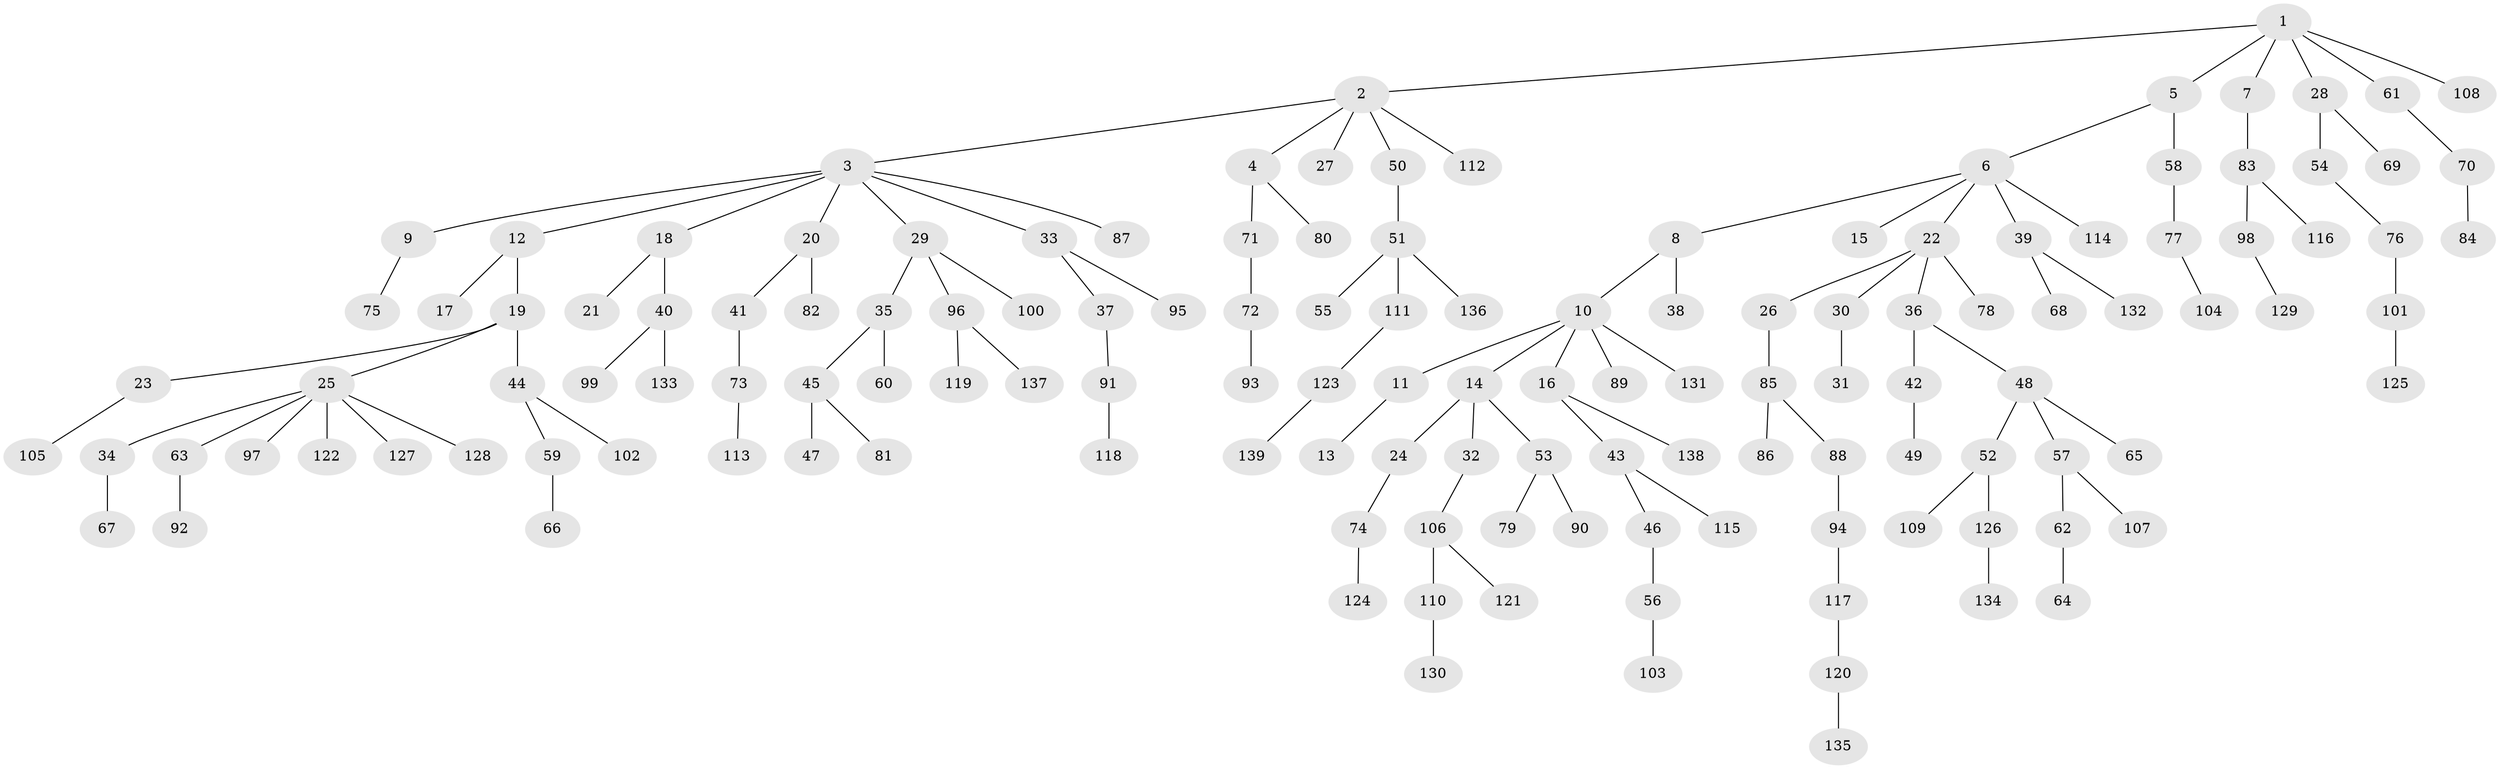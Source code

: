 // coarse degree distribution, {6: 0.030927835051546393, 9: 0.020618556701030927, 2: 0.32989690721649484, 3: 0.05154639175257732, 8: 0.010309278350515464, 1: 0.5154639175257731, 5: 0.030927835051546393, 4: 0.010309278350515464}
// Generated by graph-tools (version 1.1) at 2025/24/03/03/25 07:24:06]
// undirected, 139 vertices, 138 edges
graph export_dot {
graph [start="1"]
  node [color=gray90,style=filled];
  1;
  2;
  3;
  4;
  5;
  6;
  7;
  8;
  9;
  10;
  11;
  12;
  13;
  14;
  15;
  16;
  17;
  18;
  19;
  20;
  21;
  22;
  23;
  24;
  25;
  26;
  27;
  28;
  29;
  30;
  31;
  32;
  33;
  34;
  35;
  36;
  37;
  38;
  39;
  40;
  41;
  42;
  43;
  44;
  45;
  46;
  47;
  48;
  49;
  50;
  51;
  52;
  53;
  54;
  55;
  56;
  57;
  58;
  59;
  60;
  61;
  62;
  63;
  64;
  65;
  66;
  67;
  68;
  69;
  70;
  71;
  72;
  73;
  74;
  75;
  76;
  77;
  78;
  79;
  80;
  81;
  82;
  83;
  84;
  85;
  86;
  87;
  88;
  89;
  90;
  91;
  92;
  93;
  94;
  95;
  96;
  97;
  98;
  99;
  100;
  101;
  102;
  103;
  104;
  105;
  106;
  107;
  108;
  109;
  110;
  111;
  112;
  113;
  114;
  115;
  116;
  117;
  118;
  119;
  120;
  121;
  122;
  123;
  124;
  125;
  126;
  127;
  128;
  129;
  130;
  131;
  132;
  133;
  134;
  135;
  136;
  137;
  138;
  139;
  1 -- 2;
  1 -- 5;
  1 -- 7;
  1 -- 28;
  1 -- 61;
  1 -- 108;
  2 -- 3;
  2 -- 4;
  2 -- 27;
  2 -- 50;
  2 -- 112;
  3 -- 9;
  3 -- 12;
  3 -- 18;
  3 -- 20;
  3 -- 29;
  3 -- 33;
  3 -- 87;
  4 -- 71;
  4 -- 80;
  5 -- 6;
  5 -- 58;
  6 -- 8;
  6 -- 15;
  6 -- 22;
  6 -- 39;
  6 -- 114;
  7 -- 83;
  8 -- 10;
  8 -- 38;
  9 -- 75;
  10 -- 11;
  10 -- 14;
  10 -- 16;
  10 -- 89;
  10 -- 131;
  11 -- 13;
  12 -- 17;
  12 -- 19;
  14 -- 24;
  14 -- 32;
  14 -- 53;
  16 -- 43;
  16 -- 138;
  18 -- 21;
  18 -- 40;
  19 -- 23;
  19 -- 25;
  19 -- 44;
  20 -- 41;
  20 -- 82;
  22 -- 26;
  22 -- 30;
  22 -- 36;
  22 -- 78;
  23 -- 105;
  24 -- 74;
  25 -- 34;
  25 -- 63;
  25 -- 97;
  25 -- 122;
  25 -- 127;
  25 -- 128;
  26 -- 85;
  28 -- 54;
  28 -- 69;
  29 -- 35;
  29 -- 96;
  29 -- 100;
  30 -- 31;
  32 -- 106;
  33 -- 37;
  33 -- 95;
  34 -- 67;
  35 -- 45;
  35 -- 60;
  36 -- 42;
  36 -- 48;
  37 -- 91;
  39 -- 68;
  39 -- 132;
  40 -- 99;
  40 -- 133;
  41 -- 73;
  42 -- 49;
  43 -- 46;
  43 -- 115;
  44 -- 59;
  44 -- 102;
  45 -- 47;
  45 -- 81;
  46 -- 56;
  48 -- 52;
  48 -- 57;
  48 -- 65;
  50 -- 51;
  51 -- 55;
  51 -- 111;
  51 -- 136;
  52 -- 109;
  52 -- 126;
  53 -- 79;
  53 -- 90;
  54 -- 76;
  56 -- 103;
  57 -- 62;
  57 -- 107;
  58 -- 77;
  59 -- 66;
  61 -- 70;
  62 -- 64;
  63 -- 92;
  70 -- 84;
  71 -- 72;
  72 -- 93;
  73 -- 113;
  74 -- 124;
  76 -- 101;
  77 -- 104;
  83 -- 98;
  83 -- 116;
  85 -- 86;
  85 -- 88;
  88 -- 94;
  91 -- 118;
  94 -- 117;
  96 -- 119;
  96 -- 137;
  98 -- 129;
  101 -- 125;
  106 -- 110;
  106 -- 121;
  110 -- 130;
  111 -- 123;
  117 -- 120;
  120 -- 135;
  123 -- 139;
  126 -- 134;
}
